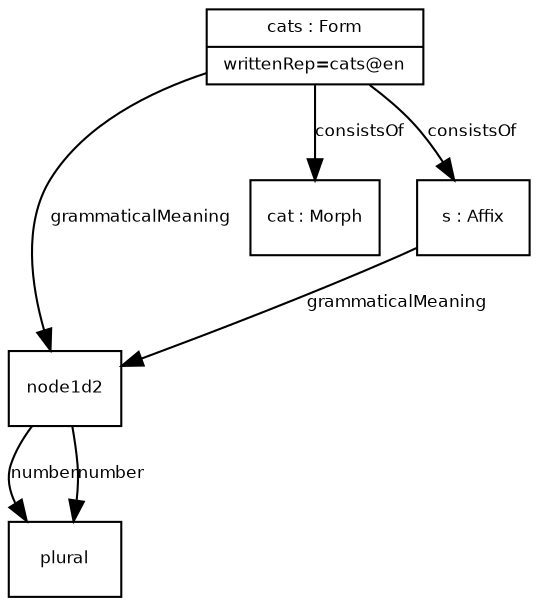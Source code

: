 digraph G {
  fontname = "Bitstream Vera Sans"
    fontsize = 8

    node [
      fontname = "Bitstream Vera Sans"
      fontsize = 8
      shape = "record"
    ]

    edge [
      fontname = "Bitstream Vera Sans"
      fontsize = 8
    ]
 
plural [ label="{plural}" ]
node1d2 -> plural [ label="number" ] 
node1d2 [ label="{node1d2}" ]
cats -> node1d2 [ label="grammaticalMeaning" ] 
cat [ label="{cat : Morph}" ]
cats -> cat [ label="consistsOf" ] 
node1d2 -> plural [ label="number" ] 
node1d2 [ label="{node1d2}" ]
s -> node1d2 [ label="grammaticalMeaning" ] 
s [ label="{s : Affix}" ]
cats -> s [ label="consistsOf" ] 
cats [ label="{cats : Form|writtenRep=cats@en}" ]
}
